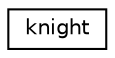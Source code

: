 digraph "Graphical Class Hierarchy"
{
 // LATEX_PDF_SIZE
  edge [fontname="Helvetica",fontsize="10",labelfontname="Helvetica",labelfontsize="10"];
  node [fontname="Helvetica",fontsize="10",shape=record];
  rankdir="LR";
  Node0 [label="knight",height=0.2,width=0.4,color="black", fillcolor="white", style="filled",URL="$classknight.html",tooltip="Represents a Knight piece in the chess game."];
}
